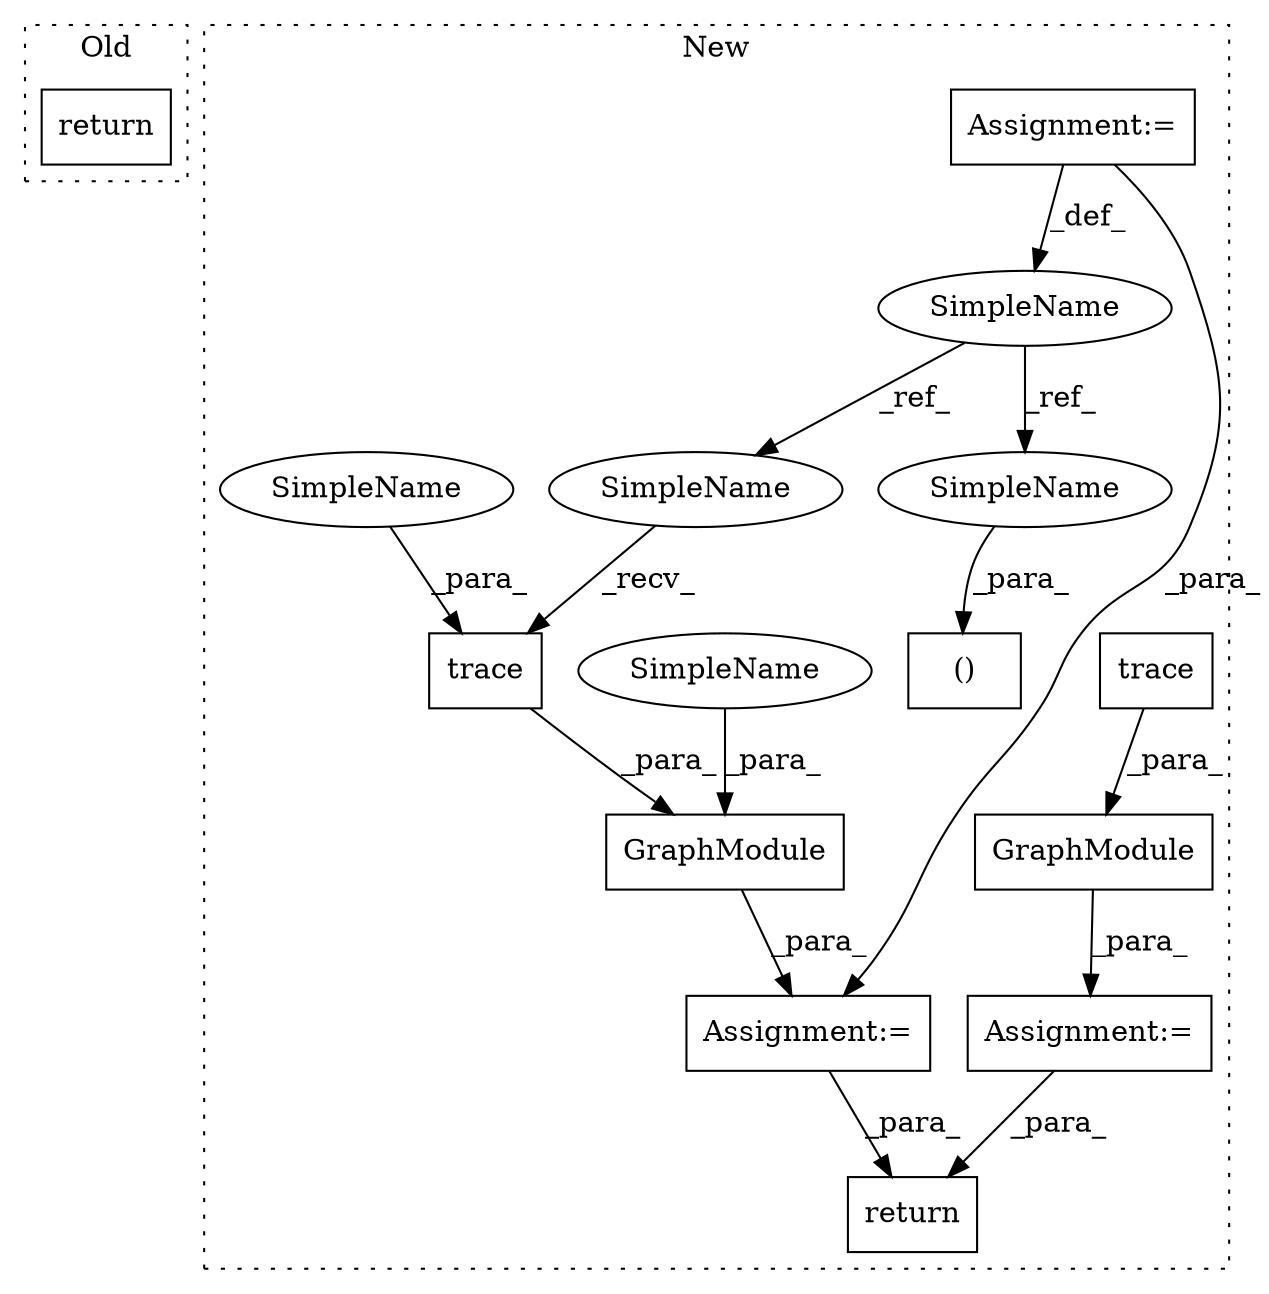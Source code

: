 digraph G {
subgraph cluster0 {
1 [label="return" a="41" s="8959" l="7" shape="box"];
label = "Old";
style="dotted";
}
subgraph cluster1 {
2 [label="GraphModule" a="32" s="10592,10635" l="12,1" shape="box"];
3 [label="trace" a="32" s="10621,10634" l="6,1" shape="box"];
4 [label="SimpleName" a="42" s="10464" l="8" shape="ellipse"];
5 [label="()" a="106" s="10511" l="29" shape="box"];
6 [label="Assignment:=" a="7" s="10464" l="8" shape="box"];
7 [label="Assignment:=" a="7" s="10591" l="1" shape="box"];
8 [label="return" a="41" s="10697" l="7" shape="box"];
9 [label="trace" a="32" s="10676,10689" l="6,1" shape="box"];
10 [label="GraphModule" a="32" s="10647,10690" l="12,1" shape="box"];
11 [label="Assignment:=" a="7" s="10646" l="1" shape="box"];
12 [label="SimpleName" a="42" s="10604" l="7" shape="ellipse"];
13 [label="SimpleName" a="42" s="10627" l="7" shape="ellipse"];
14 [label="SimpleName" a="42" s="10511" l="8" shape="ellipse"];
15 [label="SimpleName" a="42" s="10612" l="8" shape="ellipse"];
label = "New";
style="dotted";
}
2 -> 7 [label="_para_"];
3 -> 2 [label="_para_"];
4 -> 15 [label="_ref_"];
4 -> 14 [label="_ref_"];
6 -> 4 [label="_def_"];
6 -> 7 [label="_para_"];
7 -> 8 [label="_para_"];
9 -> 10 [label="_para_"];
10 -> 11 [label="_para_"];
11 -> 8 [label="_para_"];
12 -> 2 [label="_para_"];
13 -> 3 [label="_para_"];
14 -> 5 [label="_para_"];
15 -> 3 [label="_recv_"];
}